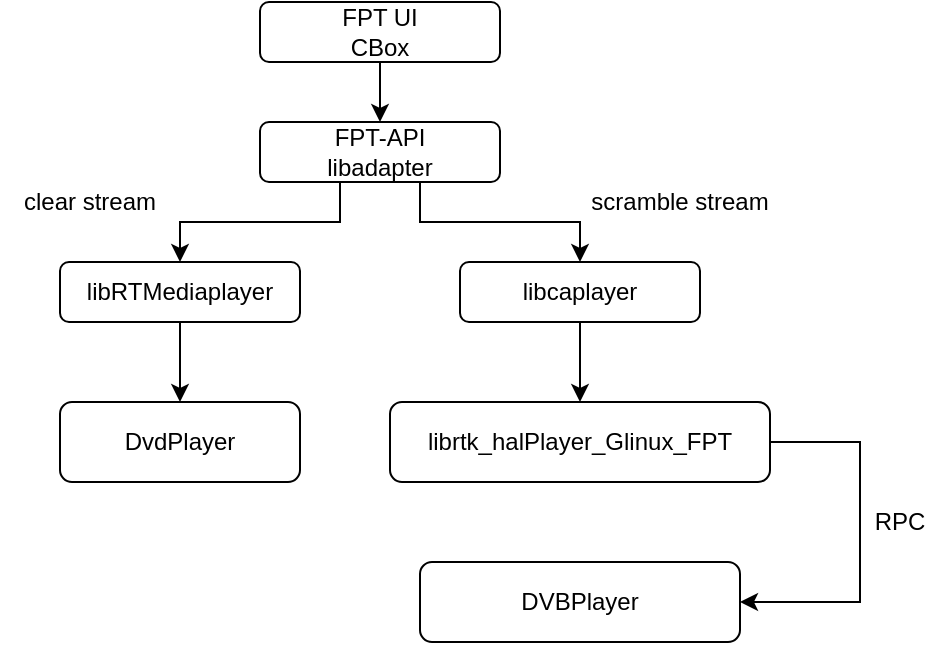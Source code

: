 <mxfile version="12.8.4" type="github">
  <diagram id="R1tgREalNkJ8hB2_LcDE" name="Page-1">
    <mxGraphModel dx="1312" dy="755" grid="1" gridSize="10" guides="1" tooltips="1" connect="1" arrows="1" fold="1" page="1" pageScale="1" pageWidth="1169" pageHeight="827" math="0" shadow="0">
      <root>
        <mxCell id="0" />
        <mxCell id="1" parent="0" />
        <mxCell id="8DW-EZByXk-LPSscRqwO-6" style="edgeStyle=orthogonalEdgeStyle;rounded=0;orthogonalLoop=1;jettySize=auto;html=1;entryX=0.5;entryY=0;entryDx=0;entryDy=0;" edge="1" parent="1" source="8DW-EZByXk-LPSscRqwO-1" target="8DW-EZByXk-LPSscRqwO-2">
          <mxGeometry relative="1" as="geometry" />
        </mxCell>
        <mxCell id="8DW-EZByXk-LPSscRqwO-1" value="FPT UI&lt;br&gt;CBox" style="rounded=1;whiteSpace=wrap;html=1;" vertex="1" parent="1">
          <mxGeometry x="240" y="40" width="120" height="30" as="geometry" />
        </mxCell>
        <mxCell id="8DW-EZByXk-LPSscRqwO-8" style="edgeStyle=orthogonalEdgeStyle;rounded=0;orthogonalLoop=1;jettySize=auto;html=1;entryX=0.5;entryY=0;entryDx=0;entryDy=0;" edge="1" parent="1" source="8DW-EZByXk-LPSscRqwO-2" target="8DW-EZByXk-LPSscRqwO-4">
          <mxGeometry relative="1" as="geometry">
            <Array as="points">
              <mxPoint x="280" y="150" />
              <mxPoint x="200" y="150" />
            </Array>
          </mxGeometry>
        </mxCell>
        <mxCell id="8DW-EZByXk-LPSscRqwO-9" style="edgeStyle=orthogonalEdgeStyle;rounded=0;orthogonalLoop=1;jettySize=auto;html=1;entryX=0.5;entryY=0;entryDx=0;entryDy=0;" edge="1" parent="1" source="8DW-EZByXk-LPSscRqwO-2" target="8DW-EZByXk-LPSscRqwO-3">
          <mxGeometry relative="1" as="geometry">
            <Array as="points">
              <mxPoint x="320" y="150" />
              <mxPoint x="400" y="150" />
            </Array>
          </mxGeometry>
        </mxCell>
        <mxCell id="8DW-EZByXk-LPSscRqwO-2" value="FPT-API&lt;br&gt;libadapter" style="rounded=1;whiteSpace=wrap;html=1;" vertex="1" parent="1">
          <mxGeometry x="240" y="100" width="120" height="30" as="geometry" />
        </mxCell>
        <mxCell id="8DW-EZByXk-LPSscRqwO-15" style="edgeStyle=orthogonalEdgeStyle;rounded=0;orthogonalLoop=1;jettySize=auto;html=1;" edge="1" parent="1" source="8DW-EZByXk-LPSscRqwO-3" target="8DW-EZByXk-LPSscRqwO-5">
          <mxGeometry relative="1" as="geometry" />
        </mxCell>
        <mxCell id="8DW-EZByXk-LPSscRqwO-3" value="libcaplayer" style="rounded=1;whiteSpace=wrap;html=1;" vertex="1" parent="1">
          <mxGeometry x="340" y="170" width="120" height="30" as="geometry" />
        </mxCell>
        <mxCell id="8DW-EZByXk-LPSscRqwO-12" style="edgeStyle=orthogonalEdgeStyle;rounded=0;orthogonalLoop=1;jettySize=auto;html=1;entryX=0.5;entryY=0;entryDx=0;entryDy=0;" edge="1" parent="1" source="8DW-EZByXk-LPSscRqwO-4" target="8DW-EZByXk-LPSscRqwO-11">
          <mxGeometry relative="1" as="geometry" />
        </mxCell>
        <mxCell id="8DW-EZByXk-LPSscRqwO-4" value="libRTMediaplayer" style="rounded=1;whiteSpace=wrap;html=1;" vertex="1" parent="1">
          <mxGeometry x="140" y="170" width="120" height="30" as="geometry" />
        </mxCell>
        <mxCell id="8DW-EZByXk-LPSscRqwO-18" style="edgeStyle=orthogonalEdgeStyle;rounded=0;orthogonalLoop=1;jettySize=auto;html=1;entryX=1;entryY=0.5;entryDx=0;entryDy=0;exitX=1;exitY=0.5;exitDx=0;exitDy=0;" edge="1" parent="1" source="8DW-EZByXk-LPSscRqwO-5" target="8DW-EZByXk-LPSscRqwO-16">
          <mxGeometry relative="1" as="geometry">
            <Array as="points">
              <mxPoint x="540" y="260" />
              <mxPoint x="540" y="340" />
            </Array>
          </mxGeometry>
        </mxCell>
        <mxCell id="8DW-EZByXk-LPSscRqwO-5" value="librtk_halPlayer_Glinux_FPT" style="rounded=1;whiteSpace=wrap;html=1;" vertex="1" parent="1">
          <mxGeometry x="305" y="240" width="190" height="40" as="geometry" />
        </mxCell>
        <mxCell id="8DW-EZByXk-LPSscRqwO-11" value="DvdPlayer" style="rounded=1;whiteSpace=wrap;html=1;" vertex="1" parent="1">
          <mxGeometry x="140" y="240" width="120" height="40" as="geometry" />
        </mxCell>
        <mxCell id="8DW-EZByXk-LPSscRqwO-16" value="DVBPlayer" style="rounded=1;whiteSpace=wrap;html=1;" vertex="1" parent="1">
          <mxGeometry x="320" y="320" width="160" height="40" as="geometry" />
        </mxCell>
        <mxCell id="8DW-EZByXk-LPSscRqwO-20" value="RPC" style="text;html=1;strokeColor=none;fillColor=none;align=center;verticalAlign=middle;whiteSpace=wrap;rounded=0;" vertex="1" parent="1">
          <mxGeometry x="540" y="290" width="40" height="20" as="geometry" />
        </mxCell>
        <mxCell id="8DW-EZByXk-LPSscRqwO-21" value="clear stream" style="text;html=1;strokeColor=none;fillColor=none;align=center;verticalAlign=middle;whiteSpace=wrap;rounded=0;" vertex="1" parent="1">
          <mxGeometry x="110" y="130" width="90" height="20" as="geometry" />
        </mxCell>
        <mxCell id="8DW-EZByXk-LPSscRqwO-22" value="scramble stream" style="text;html=1;strokeColor=none;fillColor=none;align=center;verticalAlign=middle;whiteSpace=wrap;rounded=0;" vertex="1" parent="1">
          <mxGeometry x="400" y="130" width="100" height="20" as="geometry" />
        </mxCell>
      </root>
    </mxGraphModel>
  </diagram>
</mxfile>
